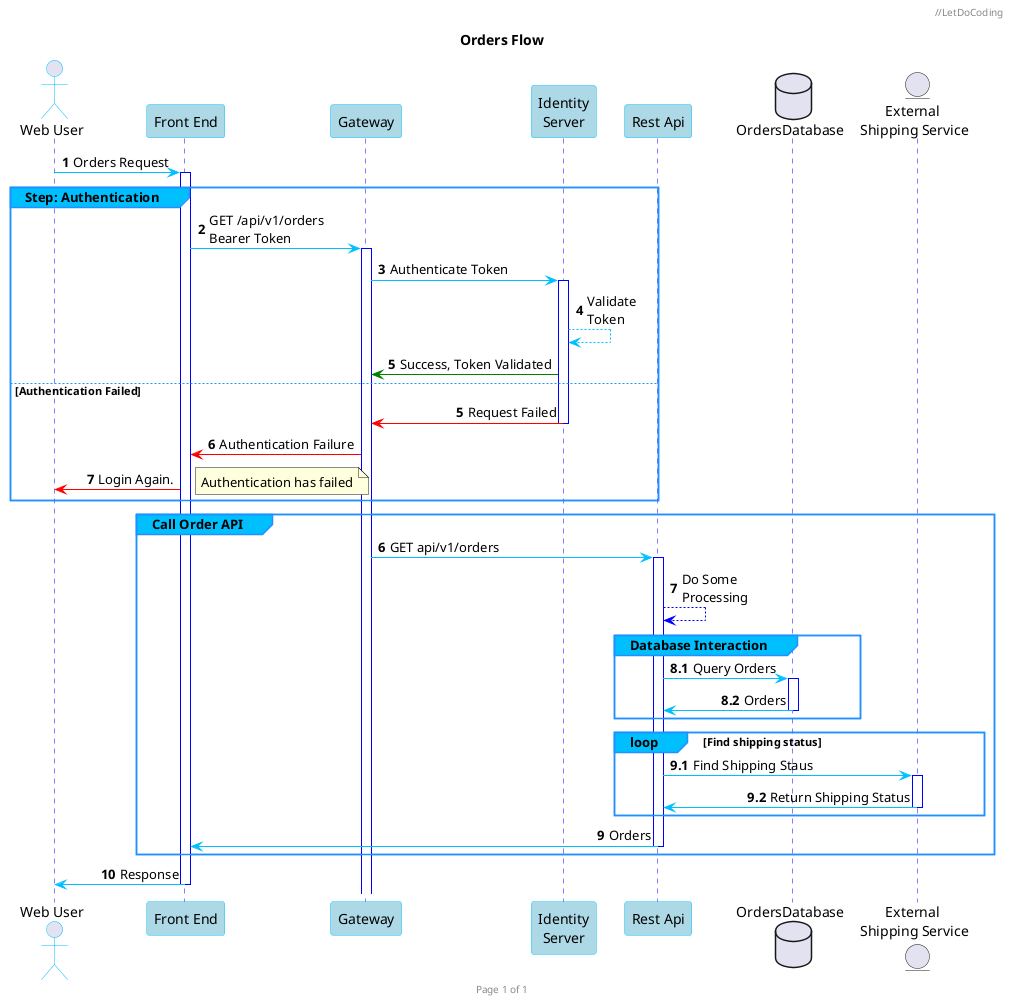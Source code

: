 @startuml my simple order request

'skinparam Handwritten true
'skinparam <TYPE><ATTRIBUTE> <VALUE>
'skinparam SequenceArrowColor DeepSkyBlue
'skinparam SequenceActorBorderColor DeepSkyBlue

skinparam sequence {
    ArrowColor DeepSkyBlue
    ActorBorderColor DeepSkyBlue
    ParticipantBorderColor DeepSkyBlue
    ParticipantBackgroundColor LightBlue
    EntityBackgroundColor LightBlue
    DatabaseBackgroundColor LightBlue
    LifelineBorderColor Blue
    GroupBackgroundColor DeepSkyBlue
    GroupBorderColor DodgerBlue
    FontName Aapex

    'important

    'MessageAlign center | right | direction
    MessageAlign direction
}

'skinparam monochrome reverse

header //LetDoCoding
footer Page %page% of %lastpage%
title "Orders Flow"
actor "Web User" as WebUser
participant "Front End" as Portal 
participant Gateway
'participant "Identity\nServer" as IdentityServer #yellow
participant "Identity\nServer" as IdentityServer 
participant "Rest Api" as RestApi
database OrdersDatabase
entity "External \nShipping Service" as ExternalShippingService

autonumber
WebUser -> Portal ++ : Orders Request
group Step: Authentication
    Portal -> Gateway ++: GET /api/v1/orders\nBearer Token
    Gateway -> IdentityServer ++: Authenticate Token
    IdentityServer --> IdentityServer : Validate\nToken
    IdentityServer -[#green]> Gateway : Success, Token Validated
else Authentication Failed
    autonumber 5
    IdentityServer -[#red]> Gateway -- : Request Failed
    Gateway -[#red]> Portal : Authentication Failure
    Portal -[#red]> WebUser : Login Again.
    note right : Authentication has failed
end

autonumber 6
group Call Order API
    Gateway -> RestApi ++ : GET api/v1/orders
    RestApi --[#blue]> RestApi : Do Some\nProcessing
    group Database Interaction
        autonumber 8.1
        RestApi -> OrdersDatabase ++: Query Orders
        OrdersDatabase -> RestApi --: Orders
    end

    'loop
    autonumber inc A
    loop Find shipping status
        'create ExternalShippingService
        RestApi -> ExternalShippingService ++: Find Shipping Staus
        ExternalShippingService -> RestApi -- : Return Shipping Status
    end
    autonumber 9
    RestApi -> Portal --: Orders
end
Portal -> WebUser --: Response



@enduml
